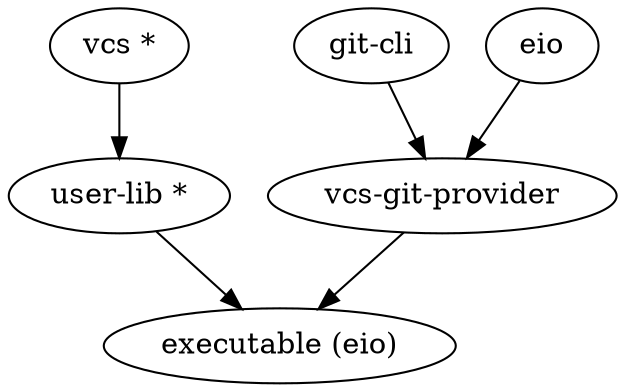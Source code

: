 digraph G {
    "vcs *" -> "user-lib *";
    "user-lib *" -> "executable (eio)";
    "git-cli" -> "vcs-git-provider";
    eio -> "vcs-git-provider";
    "vcs-git-provider" -> "executable (eio)";
}

